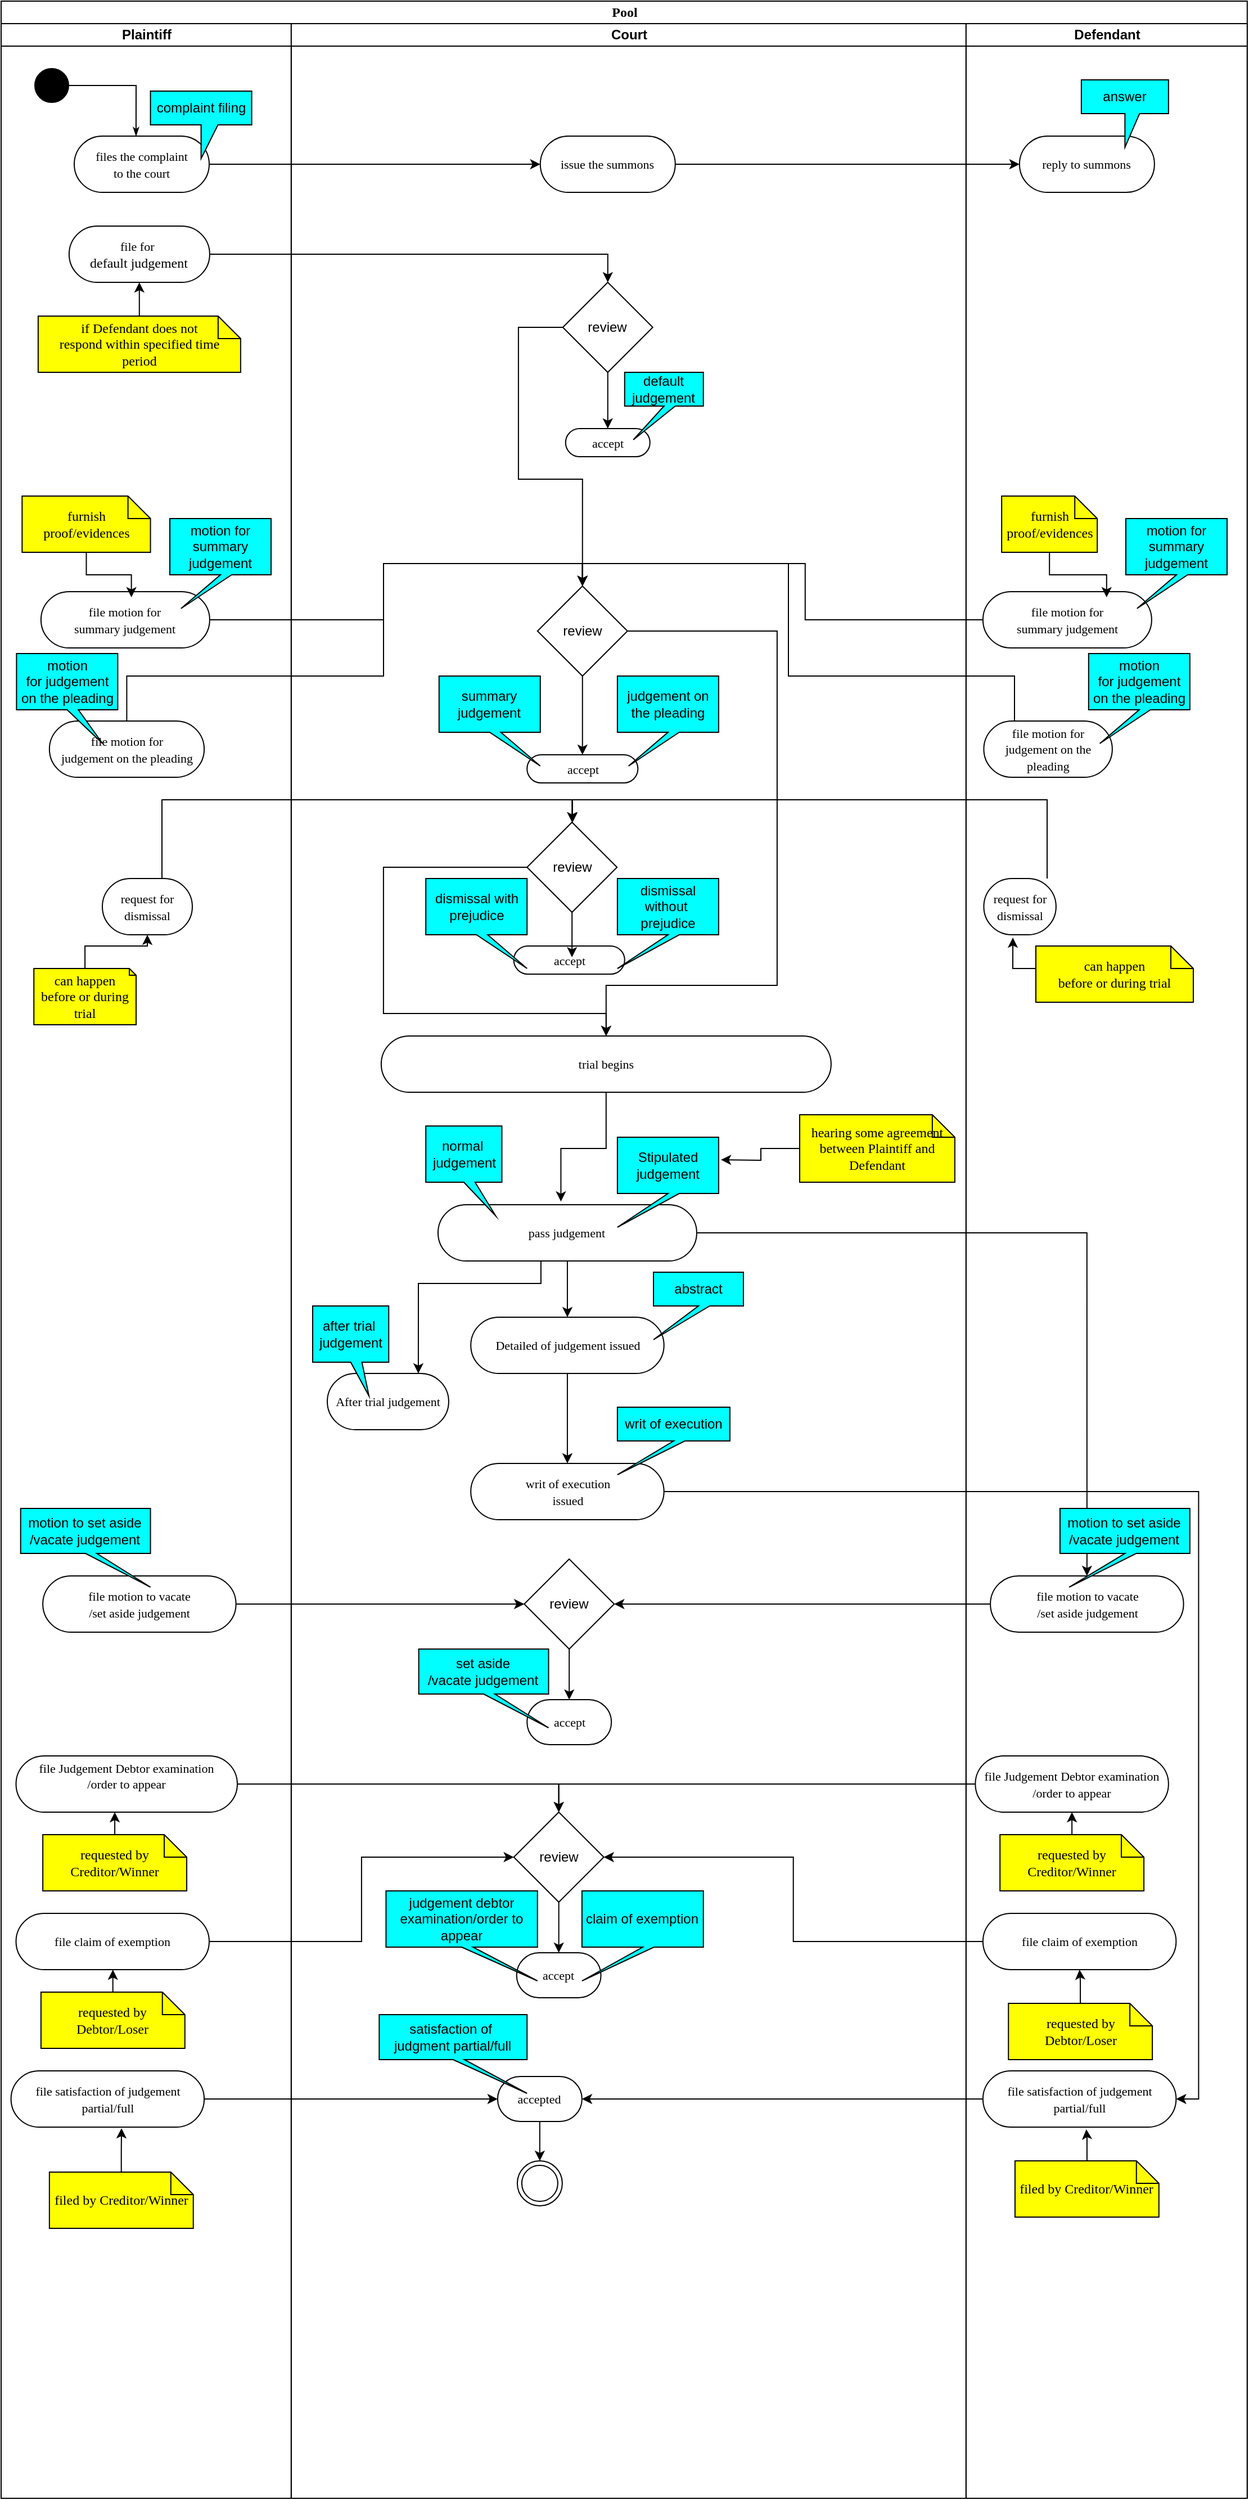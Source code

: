 <mxfile version="20.0.3" type="github">
  <diagram name="Page-1" id="0783ab3e-0a74-02c8-0abd-f7b4e66b4bec">
    <mxGraphModel dx="1234" dy="2674" grid="1" gridSize="10" guides="1" tooltips="1" connect="1" arrows="1" fold="1" page="1" pageScale="1" pageWidth="850" pageHeight="1100" background="none" math="0" shadow="0">
      <root>
        <mxCell id="0" />
        <mxCell id="1" parent="0" />
        <mxCell id="1c1d494c118603dd-1" value="Pool" style="swimlane;html=1;childLayout=stackLayout;startSize=20;rounded=0;shadow=0;comic=0;labelBackgroundColor=none;strokeWidth=1;fontFamily=Verdana;fontSize=12;align=center;" parent="1" vertex="1">
          <mxGeometry x="80" y="-1160" width="1107.94" height="2220" as="geometry" />
        </mxCell>
        <mxCell id="2UfcmBDN33OV_tJoAeHY-38" style="edgeStyle=orthogonalEdgeStyle;rounded=0;orthogonalLoop=1;jettySize=auto;html=1;entryX=0.5;entryY=0;entryDx=0;entryDy=0;" parent="1c1d494c118603dd-1" source="2UfcmBDN33OV_tJoAeHY-35" target="2UfcmBDN33OV_tJoAeHY-37" edge="1">
          <mxGeometry relative="1" as="geometry" />
        </mxCell>
        <mxCell id="rqw2_flAwsqcisbEdpRb-81" style="edgeStyle=orthogonalEdgeStyle;rounded=0;orthogonalLoop=1;jettySize=auto;html=1;entryX=0.5;entryY=0;entryDx=0;entryDy=0;" parent="1c1d494c118603dd-1" source="rqw2_flAwsqcisbEdpRb-68" target="rqw2_flAwsqcisbEdpRb-80" edge="1">
          <mxGeometry relative="1" as="geometry" />
        </mxCell>
        <mxCell id="rqw2_flAwsqcisbEdpRb-84" style="edgeStyle=orthogonalEdgeStyle;rounded=0;orthogonalLoop=1;jettySize=auto;html=1;entryX=0;entryY=0.5;entryDx=0;entryDy=0;" parent="1c1d494c118603dd-1" source="rqw2_flAwsqcisbEdpRb-71" target="rqw2_flAwsqcisbEdpRb-80" edge="1">
          <mxGeometry relative="1" as="geometry" />
        </mxCell>
        <mxCell id="1c1d494c118603dd-2" value="Plaintiff" style="swimlane;html=1;startSize=20;" parent="1c1d494c118603dd-1" vertex="1">
          <mxGeometry y="20" width="257.94" height="2200" as="geometry" />
        </mxCell>
        <mxCell id="60571a20871a0731-4" value="" style="ellipse;whiteSpace=wrap;html=1;rounded=0;shadow=0;comic=0;labelBackgroundColor=none;strokeWidth=1;fillColor=#000000;fontFamily=Verdana;fontSize=12;align=center;" parent="1c1d494c118603dd-2" vertex="1">
          <mxGeometry x="30" y="40" width="30" height="30" as="geometry" />
        </mxCell>
        <mxCell id="1c1d494c118603dd-27" style="edgeStyle=orthogonalEdgeStyle;rounded=0;html=1;labelBackgroundColor=none;startArrow=none;startFill=0;startSize=5;endArrow=classicThin;endFill=1;endSize=5;jettySize=auto;orthogonalLoop=1;strokeWidth=1;fontFamily=Verdana;fontSize=12;entryX=0.458;entryY=0;entryDx=0;entryDy=0;entryPerimeter=0;" parent="1c1d494c118603dd-2" source="60571a20871a0731-4" target="2UfcmBDN33OV_tJoAeHY-19" edge="1">
          <mxGeometry relative="1" as="geometry">
            <mxPoint x="125" y="80" as="targetPoint" />
          </mxGeometry>
        </mxCell>
        <mxCell id="2UfcmBDN33OV_tJoAeHY-19" value="&lt;span style=&quot;font-size: 11px; background-color: rgb(255, 255, 255);&quot;&gt;files the complaint&lt;/span&gt;&lt;br style=&quot;font-size: 11px;&quot;&gt;&lt;span style=&quot;font-size: 11px; background-color: rgb(255, 255, 255);&quot;&gt;to the court&lt;/span&gt;" style="rounded=1;whiteSpace=wrap;html=1;shadow=0;comic=0;labelBackgroundColor=none;strokeWidth=1;fontFamily=Verdana;fontSize=12;align=center;arcSize=50;" parent="1c1d494c118603dd-2" vertex="1">
          <mxGeometry x="65" y="100" width="120" height="50" as="geometry" />
        </mxCell>
        <mxCell id="2UfcmBDN33OV_tJoAeHY-32" value="complaint filing" style="shape=callout;whiteSpace=wrap;html=1;perimeter=calloutPerimeter;fillColor=#00FFFF;base=15;" parent="1c1d494c118603dd-2" vertex="1">
          <mxGeometry x="132.79" y="60" width="90" height="60" as="geometry" />
        </mxCell>
        <mxCell id="2UfcmBDN33OV_tJoAeHY-35" value="&lt;span style=&quot;font-size: 11px; background-color: rgb(255, 255, 255);&quot;&gt;file for&amp;nbsp;&lt;br&gt;&lt;/span&gt;default judgement" style="rounded=1;whiteSpace=wrap;html=1;shadow=0;comic=0;labelBackgroundColor=none;strokeWidth=1;fontFamily=Verdana;fontSize=12;align=center;arcSize=50;" parent="1c1d494c118603dd-2" vertex="1">
          <mxGeometry x="60.44" y="180" width="125" height="50" as="geometry" />
        </mxCell>
        <mxCell id="2UfcmBDN33OV_tJoAeHY-43" style="edgeStyle=orthogonalEdgeStyle;rounded=0;orthogonalLoop=1;jettySize=auto;html=1;" parent="1c1d494c118603dd-2" source="1c1d494c118603dd-25" target="2UfcmBDN33OV_tJoAeHY-35" edge="1">
          <mxGeometry relative="1" as="geometry" />
        </mxCell>
        <mxCell id="1c1d494c118603dd-25" value="if Defendant does not&lt;br&gt;respond within specified time &lt;br&gt;period" style="shape=note;whiteSpace=wrap;html=1;rounded=0;shadow=0;comic=0;labelBackgroundColor=none;strokeWidth=1;fontFamily=Verdana;fontSize=12;align=center;size=20;fillColor=#FFFF00;" parent="1c1d494c118603dd-2" vertex="1">
          <mxGeometry x="32.94" y="260" width="180" height="50" as="geometry" />
        </mxCell>
        <mxCell id="2UfcmBDN33OV_tJoAeHY-46" value="&lt;span style=&quot;font-size: 11px; background-color: rgb(255, 255, 255);&quot;&gt;file motion for &lt;br&gt;summary judgement&lt;/span&gt;" style="rounded=1;whiteSpace=wrap;html=1;shadow=0;comic=0;labelBackgroundColor=none;strokeWidth=1;fontFamily=Verdana;fontSize=12;align=center;arcSize=50;" parent="1c1d494c118603dd-2" vertex="1">
          <mxGeometry x="35.44" y="505" width="150" height="50" as="geometry" />
        </mxCell>
        <mxCell id="2UfcmBDN33OV_tJoAeHY-47" value="&lt;span style=&quot;font-size: 11px; background-color: rgb(255, 255, 255);&quot;&gt;file motion for &lt;br&gt;judgement on the pleading&lt;/span&gt;" style="rounded=1;whiteSpace=wrap;html=1;shadow=0;comic=0;labelBackgroundColor=none;strokeWidth=1;fontFamily=Verdana;fontSize=12;align=center;arcSize=50;" parent="1c1d494c118603dd-2" vertex="1">
          <mxGeometry x="42.93" y="620" width="137.62" height="50" as="geometry" />
        </mxCell>
        <mxCell id="2UfcmBDN33OV_tJoAeHY-50" value="motion for&lt;br&gt;summary judgement" style="shape=callout;whiteSpace=wrap;html=1;perimeter=calloutPerimeter;fillColor=#00FFFF;base=10;position2=0.11;" parent="1c1d494c118603dd-2" vertex="1">
          <mxGeometry x="150" y="440" width="90" height="80" as="geometry" />
        </mxCell>
        <mxCell id="2UfcmBDN33OV_tJoAeHY-52" value="motion for&amp;nbsp;judgement on the pleading" style="shape=callout;whiteSpace=wrap;html=1;perimeter=calloutPerimeter;fillColor=#00FFFF;base=10;position2=0.85;" parent="1c1d494c118603dd-2" vertex="1">
          <mxGeometry x="13.69" y="560" width="90" height="80" as="geometry" />
        </mxCell>
        <mxCell id="rqw2_flAwsqcisbEdpRb-68" value="&lt;span style=&quot;font-size: 11px; background-color: rgb(255, 255, 255);&quot;&gt;file Judgement Debtor examination&lt;/span&gt;&lt;br style=&quot;font-size: 11px;&quot;&gt;&lt;span style=&quot;font-size: 11px; background-color: rgb(255, 255, 255);&quot;&gt;/order to appear&lt;/span&gt;&lt;span style=&quot;font-size: 11px; background-color: rgb(255, 255, 255);&quot;&gt;&lt;br&gt;&lt;br&gt;&lt;/span&gt;" style="rounded=1;whiteSpace=wrap;html=1;shadow=0;comic=0;labelBackgroundColor=none;strokeWidth=1;fontFamily=Verdana;fontSize=12;align=center;arcSize=50;" parent="1c1d494c118603dd-2" vertex="1">
          <mxGeometry x="13.25" y="1540" width="196.75" height="50" as="geometry" />
        </mxCell>
        <mxCell id="rqw2_flAwsqcisbEdpRb-70" style="edgeStyle=orthogonalEdgeStyle;rounded=0;orthogonalLoop=1;jettySize=auto;html=1;" parent="1c1d494c118603dd-2" source="rqw2_flAwsqcisbEdpRb-69" target="rqw2_flAwsqcisbEdpRb-68" edge="1">
          <mxGeometry relative="1" as="geometry">
            <Array as="points">
              <mxPoint x="158.88" y="1660" />
              <mxPoint x="115.88" y="1660" />
            </Array>
          </mxGeometry>
        </mxCell>
        <mxCell id="rqw2_flAwsqcisbEdpRb-69" value="requested by Creditor/Winner&lt;br&gt;" style="shape=note;whiteSpace=wrap;html=1;rounded=0;shadow=0;comic=0;labelBackgroundColor=none;strokeWidth=1;fontFamily=Verdana;fontSize=12;align=center;size=20;fillColor=#FFFF00;" parent="1c1d494c118603dd-2" vertex="1">
          <mxGeometry x="37.07" y="1610" width="127.94" height="50" as="geometry" />
        </mxCell>
        <mxCell id="rqw2_flAwsqcisbEdpRb-71" value="&lt;span style=&quot;font-size: 11px; background-color: rgb(255, 255, 255);&quot;&gt;file claim of exemption&lt;/span&gt;&lt;span style=&quot;font-size: 11px; background-color: rgb(255, 255, 255);&quot;&gt;&lt;br&gt;&lt;/span&gt;" style="rounded=1;whiteSpace=wrap;html=1;shadow=0;comic=0;labelBackgroundColor=none;strokeWidth=1;fontFamily=Verdana;fontSize=12;align=center;arcSize=50;" parent="1c1d494c118603dd-2" vertex="1">
          <mxGeometry x="13.25" y="1680" width="171.75" height="50" as="geometry" />
        </mxCell>
        <mxCell id="rqw2_flAwsqcisbEdpRb-72" style="edgeStyle=orthogonalEdgeStyle;rounded=0;orthogonalLoop=1;jettySize=auto;html=1;" parent="1c1d494c118603dd-2" source="rqw2_flAwsqcisbEdpRb-73" target="rqw2_flAwsqcisbEdpRb-71" edge="1">
          <mxGeometry relative="1" as="geometry" />
        </mxCell>
        <mxCell id="rqw2_flAwsqcisbEdpRb-73" value="requested by Debtor/Loser" style="shape=note;whiteSpace=wrap;html=1;rounded=0;shadow=0;comic=0;labelBackgroundColor=none;strokeWidth=1;fontFamily=Verdana;fontSize=12;align=center;size=20;fillColor=#FFFF00;" parent="1c1d494c118603dd-2" vertex="1">
          <mxGeometry x="35.44" y="1750" width="127.94" height="50" as="geometry" />
        </mxCell>
        <mxCell id="rqw2_flAwsqcisbEdpRb-96" value="&lt;span style=&quot;font-size: 11px; background-color: rgb(255, 255, 255);&quot;&gt;file motion to vacate&lt;br&gt;/set aside judgement&lt;br&gt;&lt;/span&gt;" style="rounded=1;whiteSpace=wrap;html=1;shadow=0;comic=0;labelBackgroundColor=none;strokeWidth=1;fontFamily=Verdana;fontSize=12;align=center;arcSize=50;" parent="1c1d494c118603dd-2" vertex="1">
          <mxGeometry x="37.07" y="1380" width="171.75" height="50" as="geometry" />
        </mxCell>
        <mxCell id="rqw2_flAwsqcisbEdpRb-107" value="&lt;span style=&quot;background-color: rgb(255, 255, 255);&quot;&gt;&lt;span style=&quot;font-size: 11px;&quot;&gt;file satisfaction&amp;nbsp;of judgement&lt;/span&gt;&lt;br&gt;&lt;span style=&quot;font-size: 11px;&quot;&gt;partial/full&lt;/span&gt;&lt;br&gt;&lt;/span&gt;" style="rounded=1;whiteSpace=wrap;html=1;shadow=0;comic=0;labelBackgroundColor=none;strokeWidth=1;fontFamily=Verdana;fontSize=12;align=center;arcSize=50;" parent="1c1d494c118603dd-2" vertex="1">
          <mxGeometry x="8.8" y="1820" width="171.75" height="50" as="geometry" />
        </mxCell>
        <mxCell id="xSkopG2fylaIycVmVstg-2" style="edgeStyle=orthogonalEdgeStyle;rounded=0;orthogonalLoop=1;jettySize=auto;html=1;entryX=0.536;entryY=0.1;entryDx=0;entryDy=0;entryPerimeter=0;" parent="1c1d494c118603dd-2" source="rqw2_flAwsqcisbEdpRb-117" target="2UfcmBDN33OV_tJoAeHY-46" edge="1">
          <mxGeometry relative="1" as="geometry" />
        </mxCell>
        <mxCell id="rqw2_flAwsqcisbEdpRb-117" value="furnish proof/evidences" style="shape=note;whiteSpace=wrap;html=1;rounded=0;shadow=0;comic=0;labelBackgroundColor=none;strokeWidth=1;fontFamily=Verdana;fontSize=12;align=center;size=20;fillColor=#FFFF00;" parent="1c1d494c118603dd-2" vertex="1">
          <mxGeometry x="18.66" y="420" width="114.13" height="50" as="geometry" />
        </mxCell>
        <mxCell id="2EWMsnBcIdesiWQIsCAK-9" style="edgeStyle=orthogonalEdgeStyle;rounded=0;orthogonalLoop=1;jettySize=auto;html=1;entryX=0.5;entryY=1;entryDx=0;entryDy=0;" edge="1" parent="1c1d494c118603dd-2" source="rqw2_flAwsqcisbEdpRb-122" target="rqw2_flAwsqcisbEdpRb-146">
          <mxGeometry relative="1" as="geometry" />
        </mxCell>
        <mxCell id="rqw2_flAwsqcisbEdpRb-122" value="can happen&lt;br&gt;before or during trial" style="shape=note;whiteSpace=wrap;html=1;rounded=0;shadow=0;comic=0;labelBackgroundColor=none;strokeWidth=1;fontFamily=Verdana;fontSize=12;align=center;size=6;fillColor=#FFFF00;" parent="1c1d494c118603dd-2" vertex="1">
          <mxGeometry x="29.12" y="840" width="90.88" height="50" as="geometry" />
        </mxCell>
        <mxCell id="rqw2_flAwsqcisbEdpRb-139" style="edgeStyle=orthogonalEdgeStyle;rounded=0;orthogonalLoop=1;jettySize=auto;html=1;entryX=0.572;entryY=1.02;entryDx=0;entryDy=0;entryPerimeter=0;" parent="1c1d494c118603dd-2" source="rqw2_flAwsqcisbEdpRb-138" target="rqw2_flAwsqcisbEdpRb-107" edge="1">
          <mxGeometry relative="1" as="geometry" />
        </mxCell>
        <mxCell id="rqw2_flAwsqcisbEdpRb-138" value="filed by Creditor/Winner" style="shape=note;whiteSpace=wrap;html=1;rounded=0;shadow=0;comic=0;labelBackgroundColor=none;strokeWidth=1;fontFamily=Verdana;fontSize=12;align=center;size=20;fillColor=#FFFF00;" parent="1c1d494c118603dd-2" vertex="1">
          <mxGeometry x="42.93" y="1910" width="127.94" height="50" as="geometry" />
        </mxCell>
        <mxCell id="rqw2_flAwsqcisbEdpRb-146" value="&lt;span style=&quot;font-size: 11px; background-color: rgb(255, 255, 255);&quot;&gt;request for dismissal&lt;/span&gt;" style="rounded=1;whiteSpace=wrap;html=1;shadow=0;comic=0;labelBackgroundColor=none;strokeWidth=1;fontFamily=Verdana;fontSize=12;align=center;arcSize=50;" parent="1c1d494c118603dd-2" vertex="1">
          <mxGeometry x="90" y="760" width="80" height="50" as="geometry" />
        </mxCell>
        <mxCell id="xSkopG2fylaIycVmVstg-26" value="motion to set aside&lt;br&gt;/vacate judgement" style="shape=callout;whiteSpace=wrap;html=1;perimeter=calloutPerimeter;fillColor=#00FFFF;base=10;position2=1;" parent="1c1d494c118603dd-2" vertex="1">
          <mxGeometry x="17.35" y="1320" width="115.44" height="70" as="geometry" />
        </mxCell>
        <mxCell id="2UfcmBDN33OV_tJoAeHY-24" style="edgeStyle=orthogonalEdgeStyle;rounded=0;orthogonalLoop=1;jettySize=auto;html=1;entryX=0;entryY=0.5;entryDx=0;entryDy=0;" parent="1c1d494c118603dd-1" source="2UfcmBDN33OV_tJoAeHY-19" target="2UfcmBDN33OV_tJoAeHY-23" edge="1">
          <mxGeometry relative="1" as="geometry" />
        </mxCell>
        <mxCell id="2UfcmBDN33OV_tJoAeHY-27" style="edgeStyle=orthogonalEdgeStyle;rounded=0;orthogonalLoop=1;jettySize=auto;html=1;entryX=0;entryY=0.5;entryDx=0;entryDy=0;" parent="1c1d494c118603dd-1" source="2UfcmBDN33OV_tJoAeHY-23" target="2UfcmBDN33OV_tJoAeHY-26" edge="1">
          <mxGeometry relative="1" as="geometry" />
        </mxCell>
        <mxCell id="rqw2_flAwsqcisbEdpRb-102" style="edgeStyle=orthogonalEdgeStyle;rounded=0;orthogonalLoop=1;jettySize=auto;html=1;entryX=0;entryY=0.5;entryDx=0;entryDy=0;" parent="1c1d494c118603dd-1" source="rqw2_flAwsqcisbEdpRb-96" target="rqw2_flAwsqcisbEdpRb-99" edge="1">
          <mxGeometry relative="1" as="geometry" />
        </mxCell>
        <mxCell id="rqw2_flAwsqcisbEdpRb-103" style="edgeStyle=orthogonalEdgeStyle;rounded=0;orthogonalLoop=1;jettySize=auto;html=1;entryX=1;entryY=0.5;entryDx=0;entryDy=0;" parent="1c1d494c118603dd-1" source="rqw2_flAwsqcisbEdpRb-97" target="rqw2_flAwsqcisbEdpRb-99" edge="1">
          <mxGeometry relative="1" as="geometry" />
        </mxCell>
        <mxCell id="rqw2_flAwsqcisbEdpRb-110" style="edgeStyle=orthogonalEdgeStyle;rounded=0;orthogonalLoop=1;jettySize=auto;html=1;entryX=0;entryY=0.5;entryDx=0;entryDy=0;" parent="1c1d494c118603dd-1" source="rqw2_flAwsqcisbEdpRb-107" target="rqw2_flAwsqcisbEdpRb-114" edge="1">
          <mxGeometry relative="1" as="geometry">
            <mxPoint x="467.94" y="2045" as="targetPoint" />
          </mxGeometry>
        </mxCell>
        <mxCell id="rqw2_flAwsqcisbEdpRb-162" style="edgeStyle=orthogonalEdgeStyle;rounded=0;orthogonalLoop=1;jettySize=auto;html=1;entryX=0.5;entryY=0;entryDx=0;entryDy=0;" parent="1c1d494c118603dd-1" source="rqw2_flAwsqcisbEdpRb-24" target="rqw2_flAwsqcisbEdpRb-97" edge="1">
          <mxGeometry relative="1" as="geometry" />
        </mxCell>
        <mxCell id="rqw2_flAwsqcisbEdpRb-163" style="edgeStyle=orthogonalEdgeStyle;rounded=0;orthogonalLoop=1;jettySize=auto;html=1;entryX=1;entryY=0.5;entryDx=0;entryDy=0;" parent="1c1d494c118603dd-1" source="rqw2_flAwsqcisbEdpRb-62" target="rqw2_flAwsqcisbEdpRb-108" edge="1">
          <mxGeometry relative="1" as="geometry" />
        </mxCell>
        <mxCell id="xSkopG2fylaIycVmVstg-16" style="edgeStyle=orthogonalEdgeStyle;rounded=0;orthogonalLoop=1;jettySize=auto;html=1;entryX=0.5;entryY=0;entryDx=0;entryDy=0;" parent="1c1d494c118603dd-1" source="rqw2_flAwsqcisbEdpRb-74" target="rqw2_flAwsqcisbEdpRb-80" edge="1">
          <mxGeometry relative="1" as="geometry" />
        </mxCell>
        <mxCell id="xSkopG2fylaIycVmVstg-19" style="edgeStyle=orthogonalEdgeStyle;rounded=0;orthogonalLoop=1;jettySize=auto;html=1;entryX=1;entryY=0.5;entryDx=0;entryDy=0;" parent="1c1d494c118603dd-1" source="rqw2_flAwsqcisbEdpRb-108" target="rqw2_flAwsqcisbEdpRb-114" edge="1">
          <mxGeometry relative="1" as="geometry" />
        </mxCell>
        <mxCell id="xSkopG2fylaIycVmVstg-25" style="edgeStyle=orthogonalEdgeStyle;rounded=0;orthogonalLoop=1;jettySize=auto;html=1;" parent="1c1d494c118603dd-1" source="rqw2_flAwsqcisbEdpRb-153" target="xSkopG2fylaIycVmVstg-8" edge="1">
          <mxGeometry relative="1" as="geometry">
            <Array as="points">
              <mxPoint x="930" y="710" />
              <mxPoint x="508" y="710" />
            </Array>
          </mxGeometry>
        </mxCell>
        <mxCell id="2EWMsnBcIdesiWQIsCAK-2" style="edgeStyle=orthogonalEdgeStyle;rounded=0;orthogonalLoop=1;jettySize=auto;html=1;entryX=0.5;entryY=0;entryDx=0;entryDy=0;" edge="1" parent="1c1d494c118603dd-1" source="2UfcmBDN33OV_tJoAeHY-46" target="2UfcmBDN33OV_tJoAeHY-57">
          <mxGeometry relative="1" as="geometry">
            <Array as="points">
              <mxPoint x="340" y="550" />
              <mxPoint x="340" y="500" />
              <mxPoint x="517" y="500" />
            </Array>
          </mxGeometry>
        </mxCell>
        <mxCell id="2EWMsnBcIdesiWQIsCAK-3" style="edgeStyle=orthogonalEdgeStyle;rounded=0;orthogonalLoop=1;jettySize=auto;html=1;entryX=0.5;entryY=0;entryDx=0;entryDy=0;" edge="1" parent="1c1d494c118603dd-1" source="2UfcmBDN33OV_tJoAeHY-47" target="2UfcmBDN33OV_tJoAeHY-57">
          <mxGeometry relative="1" as="geometry">
            <Array as="points">
              <mxPoint x="112" y="600" />
              <mxPoint x="340" y="600" />
              <mxPoint x="340" y="500" />
              <mxPoint x="517" y="500" />
            </Array>
          </mxGeometry>
        </mxCell>
        <mxCell id="2EWMsnBcIdesiWQIsCAK-4" style="edgeStyle=orthogonalEdgeStyle;rounded=0;orthogonalLoop=1;jettySize=auto;html=1;entryX=0.5;entryY=0;entryDx=0;entryDy=0;" edge="1" parent="1c1d494c118603dd-1" source="2UfcmBDN33OV_tJoAeHY-53" target="2UfcmBDN33OV_tJoAeHY-57">
          <mxGeometry relative="1" as="geometry" />
        </mxCell>
        <mxCell id="2EWMsnBcIdesiWQIsCAK-5" style="edgeStyle=orthogonalEdgeStyle;rounded=0;orthogonalLoop=1;jettySize=auto;html=1;entryX=0.5;entryY=0;entryDx=0;entryDy=0;" edge="1" parent="1c1d494c118603dd-1" source="2UfcmBDN33OV_tJoAeHY-54" target="2UfcmBDN33OV_tJoAeHY-57">
          <mxGeometry relative="1" as="geometry">
            <Array as="points">
              <mxPoint x="901" y="600" />
              <mxPoint x="700" y="600" />
              <mxPoint x="700" y="500" />
              <mxPoint x="517" y="500" />
            </Array>
          </mxGeometry>
        </mxCell>
        <mxCell id="2EWMsnBcIdesiWQIsCAK-6" style="edgeStyle=orthogonalEdgeStyle;rounded=0;orthogonalLoop=1;jettySize=auto;html=1;entryX=0.5;entryY=0;entryDx=0;entryDy=0;" edge="1" parent="1c1d494c118603dd-1" source="rqw2_flAwsqcisbEdpRb-146" target="xSkopG2fylaIycVmVstg-8">
          <mxGeometry relative="1" as="geometry">
            <Array as="points">
              <mxPoint x="143" y="710" />
              <mxPoint x="508" y="710" />
            </Array>
          </mxGeometry>
        </mxCell>
        <mxCell id="1c1d494c118603dd-3" value="Court" style="swimlane;html=1;startSize=20;" parent="1c1d494c118603dd-1" vertex="1">
          <mxGeometry x="257.94" y="20" width="600" height="2200" as="geometry" />
        </mxCell>
        <mxCell id="2UfcmBDN33OV_tJoAeHY-23" value="&lt;span style=&quot;font-size: 11px; background-color: rgb(255, 255, 255);&quot;&gt;issue the summons&lt;/span&gt;" style="rounded=1;whiteSpace=wrap;html=1;shadow=0;comic=0;labelBackgroundColor=none;strokeWidth=1;fontFamily=Verdana;fontSize=12;align=center;arcSize=50;" parent="1c1d494c118603dd-3" vertex="1">
          <mxGeometry x="221.44" y="100" width="120" height="50" as="geometry" />
        </mxCell>
        <mxCell id="2UfcmBDN33OV_tJoAeHY-42" style="edgeStyle=orthogonalEdgeStyle;rounded=0;orthogonalLoop=1;jettySize=auto;html=1;entryX=0.5;entryY=0;entryDx=0;entryDy=0;" parent="1c1d494c118603dd-3" source="2UfcmBDN33OV_tJoAeHY-37" target="2UfcmBDN33OV_tJoAeHY-40" edge="1">
          <mxGeometry relative="1" as="geometry" />
        </mxCell>
        <mxCell id="2EWMsnBcIdesiWQIsCAK-1" style="edgeStyle=orthogonalEdgeStyle;rounded=0;orthogonalLoop=1;jettySize=auto;html=1;entryX=0.5;entryY=0;entryDx=0;entryDy=0;" edge="1" parent="1c1d494c118603dd-3" source="2UfcmBDN33OV_tJoAeHY-37" target="2UfcmBDN33OV_tJoAeHY-57">
          <mxGeometry relative="1" as="geometry">
            <Array as="points">
              <mxPoint x="202" y="270" />
              <mxPoint x="202" y="405" />
              <mxPoint x="259" y="405" />
            </Array>
          </mxGeometry>
        </mxCell>
        <mxCell id="2UfcmBDN33OV_tJoAeHY-37" value="review" style="rhombus;whiteSpace=wrap;html=1;fillColor=#FFFFFF;" parent="1c1d494c118603dd-3" vertex="1">
          <mxGeometry x="241.44" y="230" width="80" height="80" as="geometry" />
        </mxCell>
        <mxCell id="2UfcmBDN33OV_tJoAeHY-40" value="&lt;span style=&quot;font-size: 11px; background-color: rgb(255, 255, 255);&quot;&gt;accept&lt;/span&gt;" style="rounded=1;whiteSpace=wrap;html=1;shadow=0;comic=0;labelBackgroundColor=none;strokeWidth=1;fontFamily=Verdana;fontSize=12;align=center;arcSize=50;" parent="1c1d494c118603dd-3" vertex="1">
          <mxGeometry x="243.94" y="360" width="75" height="25" as="geometry" />
        </mxCell>
        <mxCell id="2UfcmBDN33OV_tJoAeHY-41" value="default judgement" style="shape=callout;whiteSpace=wrap;html=1;perimeter=calloutPerimeter;fillColor=#00FFFF;base=10;position2=0.11;" parent="1c1d494c118603dd-3" vertex="1">
          <mxGeometry x="296.44" y="310" width="70" height="60" as="geometry" />
        </mxCell>
        <mxCell id="2UfcmBDN33OV_tJoAeHY-62" style="edgeStyle=orthogonalEdgeStyle;rounded=0;orthogonalLoop=1;jettySize=auto;html=1;entryX=0.5;entryY=0;entryDx=0;entryDy=0;" parent="1c1d494c118603dd-3" source="2UfcmBDN33OV_tJoAeHY-57" target="2UfcmBDN33OV_tJoAeHY-60" edge="1">
          <mxGeometry relative="1" as="geometry" />
        </mxCell>
        <mxCell id="rqw2_flAwsqcisbEdpRb-124" style="edgeStyle=orthogonalEdgeStyle;rounded=0;orthogonalLoop=1;jettySize=auto;html=1;entryX=0.5;entryY=0;entryDx=0;entryDy=0;" parent="1c1d494c118603dd-3" source="2UfcmBDN33OV_tJoAeHY-57" target="rqw2_flAwsqcisbEdpRb-19" edge="1">
          <mxGeometry relative="1" as="geometry">
            <Array as="points">
              <mxPoint x="432" y="540" />
              <mxPoint x="432" y="855" />
              <mxPoint x="280" y="855" />
            </Array>
          </mxGeometry>
        </mxCell>
        <mxCell id="2UfcmBDN33OV_tJoAeHY-57" value="review" style="rhombus;whiteSpace=wrap;html=1;fillColor=#FFFFFF;" parent="1c1d494c118603dd-3" vertex="1">
          <mxGeometry x="218.94" y="500" width="80" height="80" as="geometry" />
        </mxCell>
        <mxCell id="2UfcmBDN33OV_tJoAeHY-60" value="&lt;span style=&quot;font-size: 11px; background-color: rgb(255, 255, 255);&quot;&gt;accept&lt;/span&gt;" style="rounded=1;whiteSpace=wrap;html=1;shadow=0;comic=0;labelBackgroundColor=none;strokeWidth=1;fontFamily=Verdana;fontSize=12;align=center;arcSize=50;" parent="1c1d494c118603dd-3" vertex="1">
          <mxGeometry x="209.66" y="650" width="98.56" height="25" as="geometry" />
        </mxCell>
        <mxCell id="xSkopG2fylaIycVmVstg-15" style="edgeStyle=orthogonalEdgeStyle;rounded=0;orthogonalLoop=1;jettySize=auto;html=1;entryX=0.475;entryY=-0.057;entryDx=0;entryDy=0;entryPerimeter=0;" parent="1c1d494c118603dd-3" source="rqw2_flAwsqcisbEdpRb-19" target="rqw2_flAwsqcisbEdpRb-24" edge="1">
          <mxGeometry relative="1" as="geometry" />
        </mxCell>
        <mxCell id="rqw2_flAwsqcisbEdpRb-19" value="&lt;span style=&quot;font-size: 11px; background-color: rgb(255, 255, 255);&quot;&gt;trial begins&lt;/span&gt;" style="rounded=1;whiteSpace=wrap;html=1;shadow=0;comic=0;labelBackgroundColor=none;strokeWidth=1;fontFamily=Verdana;fontSize=12;align=center;arcSize=50;" parent="1c1d494c118603dd-3" vertex="1">
          <mxGeometry x="80" y="900" width="400" height="50" as="geometry" />
        </mxCell>
        <mxCell id="rqw2_flAwsqcisbEdpRb-135" style="edgeStyle=orthogonalEdgeStyle;rounded=0;orthogonalLoop=1;jettySize=auto;html=1;entryX=0.5;entryY=0;entryDx=0;entryDy=0;" parent="1c1d494c118603dd-3" source="rqw2_flAwsqcisbEdpRb-24" target="rqw2_flAwsqcisbEdpRb-64" edge="1">
          <mxGeometry relative="1" as="geometry" />
        </mxCell>
        <mxCell id="rqw2_flAwsqcisbEdpRb-145" style="edgeStyle=orthogonalEdgeStyle;rounded=0;orthogonalLoop=1;jettySize=auto;html=1;entryX=0.75;entryY=0;entryDx=0;entryDy=0;" parent="1c1d494c118603dd-3" source="rqw2_flAwsqcisbEdpRb-24" target="rqw2_flAwsqcisbEdpRb-142" edge="1">
          <mxGeometry relative="1" as="geometry">
            <Array as="points">
              <mxPoint x="222" y="1120" />
              <mxPoint x="113" y="1120" />
            </Array>
          </mxGeometry>
        </mxCell>
        <mxCell id="rqw2_flAwsqcisbEdpRb-24" value="&lt;span style=&quot;font-size: 11px; background-color: rgb(255, 255, 255);&quot;&gt;pass judgement&lt;/span&gt;" style="rounded=1;whiteSpace=wrap;html=1;shadow=0;comic=0;labelBackgroundColor=none;strokeWidth=1;fontFamily=Verdana;fontSize=12;align=center;arcSize=50;" parent="1c1d494c118603dd-3" vertex="1">
          <mxGeometry x="130.53" y="1050" width="230" height="50" as="geometry" />
        </mxCell>
        <mxCell id="rqw2_flAwsqcisbEdpRb-38" value="Stipulated judgement" style="shape=callout;whiteSpace=wrap;html=1;perimeter=calloutPerimeter;fillColor=#00FFFF;base=10;position2=0;" parent="1c1d494c118603dd-3" vertex="1">
          <mxGeometry x="290" y="990" width="90" height="80" as="geometry" />
        </mxCell>
        <mxCell id="rqw2_flAwsqcisbEdpRb-62" value="&lt;span style=&quot;font-size: 11px; background-color: rgb(255, 255, 255);&quot;&gt;writ of execution&lt;br&gt;issued&lt;br&gt;&lt;/span&gt;" style="rounded=1;whiteSpace=wrap;html=1;shadow=0;comic=0;labelBackgroundColor=none;strokeWidth=1;fontFamily=Verdana;fontSize=12;align=center;arcSize=50;" parent="1c1d494c118603dd-3" vertex="1">
          <mxGeometry x="159.65" y="1280" width="171.75" height="50" as="geometry" />
        </mxCell>
        <mxCell id="rqw2_flAwsqcisbEdpRb-136" style="edgeStyle=orthogonalEdgeStyle;rounded=0;orthogonalLoop=1;jettySize=auto;html=1;entryX=0.5;entryY=0;entryDx=0;entryDy=0;" parent="1c1d494c118603dd-3" source="rqw2_flAwsqcisbEdpRb-64" target="rqw2_flAwsqcisbEdpRb-62" edge="1">
          <mxGeometry relative="1" as="geometry" />
        </mxCell>
        <mxCell id="rqw2_flAwsqcisbEdpRb-64" value="&lt;span style=&quot;font-size: 11px; background-color: rgb(255, 255, 255);&quot;&gt;Detailed of judgement issued&lt;/span&gt;" style="rounded=1;whiteSpace=wrap;html=1;shadow=0;comic=0;labelBackgroundColor=none;strokeWidth=1;fontFamily=Verdana;fontSize=12;align=center;arcSize=50;" parent="1c1d494c118603dd-3" vertex="1">
          <mxGeometry x="159.66" y="1150" width="171.75" height="50" as="geometry" />
        </mxCell>
        <mxCell id="rqw2_flAwsqcisbEdpRb-65" value="writ of execution" style="shape=callout;whiteSpace=wrap;html=1;perimeter=calloutPerimeter;fillColor=#00FFFF;base=10;position2=0;" parent="1c1d494c118603dd-3" vertex="1">
          <mxGeometry x="290" y="1230" width="100" height="60" as="geometry" />
        </mxCell>
        <mxCell id="rqw2_flAwsqcisbEdpRb-66" value="abstract" style="shape=callout;whiteSpace=wrap;html=1;perimeter=calloutPerimeter;fillColor=#00FFFF;base=10;position2=0;" parent="1c1d494c118603dd-3" vertex="1">
          <mxGeometry x="322.06" y="1110" width="80" height="60" as="geometry" />
        </mxCell>
        <mxCell id="rqw2_flAwsqcisbEdpRb-93" style="edgeStyle=orthogonalEdgeStyle;rounded=0;orthogonalLoop=1;jettySize=auto;html=1;entryX=0.5;entryY=0;entryDx=0;entryDy=0;" parent="1c1d494c118603dd-3" source="rqw2_flAwsqcisbEdpRb-80" target="rqw2_flAwsqcisbEdpRb-92" edge="1">
          <mxGeometry relative="1" as="geometry" />
        </mxCell>
        <mxCell id="rqw2_flAwsqcisbEdpRb-80" value="review" style="rhombus;whiteSpace=wrap;html=1;fillColor=#FFFFFF;" parent="1c1d494c118603dd-3" vertex="1">
          <mxGeometry x="197.88" y="1590" width="80" height="80" as="geometry" />
        </mxCell>
        <mxCell id="rqw2_flAwsqcisbEdpRb-86" value="summary judgement" style="shape=callout;whiteSpace=wrap;html=1;perimeter=calloutPerimeter;fillColor=#00FFFF;base=10;position2=1;" parent="1c1d494c118603dd-3" vertex="1">
          <mxGeometry x="131.44" y="580" width="90" height="80" as="geometry" />
        </mxCell>
        <mxCell id="rqw2_flAwsqcisbEdpRb-87" value="judgement on the pleading" style="shape=callout;whiteSpace=wrap;html=1;perimeter=calloutPerimeter;fillColor=#00FFFF;base=10;position2=0.11;" parent="1c1d494c118603dd-3" vertex="1">
          <mxGeometry x="290.0" y="580" width="90" height="80" as="geometry" />
        </mxCell>
        <mxCell id="rqw2_flAwsqcisbEdpRb-92" value="&lt;span style=&quot;font-size: 11px; background-color: rgb(255, 255, 255);&quot;&gt;accept&lt;/span&gt;" style="rounded=1;whiteSpace=wrap;html=1;shadow=0;comic=0;labelBackgroundColor=none;strokeWidth=1;fontFamily=Verdana;fontSize=12;align=center;arcSize=50;" parent="1c1d494c118603dd-3" vertex="1">
          <mxGeometry x="200.38" y="1715" width="75" height="40" as="geometry" />
        </mxCell>
        <mxCell id="rqw2_flAwsqcisbEdpRb-94" value="judgement debtor examination/order to appear" style="shape=callout;whiteSpace=wrap;html=1;perimeter=calloutPerimeter;fillColor=#00FFFF;base=10;position2=1;" parent="1c1d494c118603dd-3" vertex="1">
          <mxGeometry x="84.28" y="1660" width="134.66" height="80" as="geometry" />
        </mxCell>
        <mxCell id="rqw2_flAwsqcisbEdpRb-95" value="claim of exemption" style="shape=callout;whiteSpace=wrap;html=1;perimeter=calloutPerimeter;fillColor=#00FFFF;base=10;position2=0;" parent="1c1d494c118603dd-3" vertex="1">
          <mxGeometry x="258.5" y="1660" width="107.94" height="80" as="geometry" />
        </mxCell>
        <mxCell id="rqw2_flAwsqcisbEdpRb-105" style="edgeStyle=orthogonalEdgeStyle;rounded=0;orthogonalLoop=1;jettySize=auto;html=1;entryX=0.5;entryY=0;entryDx=0;entryDy=0;" parent="1c1d494c118603dd-3" source="rqw2_flAwsqcisbEdpRb-99" target="rqw2_flAwsqcisbEdpRb-104" edge="1">
          <mxGeometry relative="1" as="geometry" />
        </mxCell>
        <mxCell id="rqw2_flAwsqcisbEdpRb-99" value="review" style="rhombus;whiteSpace=wrap;html=1;fillColor=#FFFFFF;" parent="1c1d494c118603dd-3" vertex="1">
          <mxGeometry x="207.16" y="1365" width="80" height="80" as="geometry" />
        </mxCell>
        <mxCell id="rqw2_flAwsqcisbEdpRb-104" value="&lt;span style=&quot;font-size: 11px; background-color: rgb(255, 255, 255);&quot;&gt;accept&lt;/span&gt;" style="rounded=1;whiteSpace=wrap;html=1;shadow=0;comic=0;labelBackgroundColor=none;strokeWidth=1;fontFamily=Verdana;fontSize=12;align=center;arcSize=50;" parent="1c1d494c118603dd-3" vertex="1">
          <mxGeometry x="209.66" y="1490" width="75" height="40" as="geometry" />
        </mxCell>
        <mxCell id="rqw2_flAwsqcisbEdpRb-106" value="set aside&lt;br&gt;/vacate judgement" style="shape=callout;whiteSpace=wrap;html=1;perimeter=calloutPerimeter;fillColor=#00FFFF;base=10;position2=1;" parent="1c1d494c118603dd-3" vertex="1">
          <mxGeometry x="113.38" y="1445" width="115.44" height="70" as="geometry" />
        </mxCell>
        <mxCell id="rqw2_flAwsqcisbEdpRb-114" value="&lt;span style=&quot;font-size: 11px; background-color: rgb(255, 255, 255);&quot;&gt;accepted&lt;/span&gt;" style="rounded=1;whiteSpace=wrap;html=1;shadow=0;comic=0;labelBackgroundColor=none;strokeWidth=1;fontFamily=Verdana;fontSize=12;align=center;arcSize=50;" parent="1c1d494c118603dd-3" vertex="1">
          <mxGeometry x="183.5" y="1825" width="75" height="40" as="geometry" />
        </mxCell>
        <mxCell id="rqw2_flAwsqcisbEdpRb-116" value="satisfaction of&amp;nbsp;&lt;br&gt;judgment partial/full" style="shape=callout;whiteSpace=wrap;html=1;perimeter=calloutPerimeter;fillColor=#00FFFF;base=10;position2=1;" parent="1c1d494c118603dd-3" vertex="1">
          <mxGeometry x="78.22" y="1770" width="131.44" height="70" as="geometry" />
        </mxCell>
        <mxCell id="rqw2_flAwsqcisbEdpRb-26" value="normal&amp;nbsp;&lt;br&gt;judgement" style="shape=callout;whiteSpace=wrap;html=1;perimeter=calloutPerimeter;fillColor=#00FFFF;base=10;position2=0.92;" parent="1c1d494c118603dd-3" vertex="1">
          <mxGeometry x="119.66" y="980" width="67.63" height="80" as="geometry" />
        </mxCell>
        <mxCell id="rqw2_flAwsqcisbEdpRb-142" value="&lt;span style=&quot;font-size: 11px; background-color: rgb(255, 255, 255);&quot;&gt;After trial judgement&lt;/span&gt;" style="rounded=1;whiteSpace=wrap;html=1;shadow=0;comic=0;labelBackgroundColor=none;strokeWidth=1;fontFamily=Verdana;fontSize=12;align=center;arcSize=50;" parent="1c1d494c118603dd-3" vertex="1">
          <mxGeometry x="32.06" y="1200" width="107.94" height="50" as="geometry" />
        </mxCell>
        <mxCell id="rqw2_flAwsqcisbEdpRb-144" value="after trial&amp;nbsp;&lt;br&gt;judgement" style="shape=callout;whiteSpace=wrap;html=1;perimeter=calloutPerimeter;fillColor=#00FFFF;base=10;position2=0.74;" parent="1c1d494c118603dd-3" vertex="1">
          <mxGeometry x="19.06" y="1140" width="67.63" height="80" as="geometry" />
        </mxCell>
        <mxCell id="xSkopG2fylaIycVmVstg-4" value="&lt;span style=&quot;font-size: 11px; background-color: rgb(255, 255, 255);&quot;&gt;accept&lt;/span&gt;" style="rounded=1;whiteSpace=wrap;html=1;shadow=0;comic=0;labelBackgroundColor=none;strokeWidth=1;fontFamily=Verdana;fontSize=12;align=center;arcSize=50;" parent="1c1d494c118603dd-3" vertex="1">
          <mxGeometry x="197.88" y="820" width="98.56" height="25" as="geometry" />
        </mxCell>
        <mxCell id="xSkopG2fylaIycVmVstg-12" style="edgeStyle=orthogonalEdgeStyle;rounded=0;orthogonalLoop=1;jettySize=auto;html=1;entryX=0.525;entryY=0.4;entryDx=0;entryDy=0;entryPerimeter=0;" parent="1c1d494c118603dd-3" source="xSkopG2fylaIycVmVstg-8" target="xSkopG2fylaIycVmVstg-4" edge="1">
          <mxGeometry relative="1" as="geometry" />
        </mxCell>
        <mxCell id="xSkopG2fylaIycVmVstg-14" style="edgeStyle=orthogonalEdgeStyle;rounded=0;orthogonalLoop=1;jettySize=auto;html=1;entryX=0.5;entryY=0;entryDx=0;entryDy=0;" parent="1c1d494c118603dd-3" source="xSkopG2fylaIycVmVstg-8" target="rqw2_flAwsqcisbEdpRb-19" edge="1">
          <mxGeometry relative="1" as="geometry">
            <mxPoint x="222.06" y="880" as="targetPoint" />
            <Array as="points">
              <mxPoint x="82" y="750" />
              <mxPoint x="82" y="880" />
              <mxPoint x="280" y="880" />
            </Array>
          </mxGeometry>
        </mxCell>
        <mxCell id="xSkopG2fylaIycVmVstg-8" value="review" style="rhombus;whiteSpace=wrap;html=1;fillColor=#FFFFFF;" parent="1c1d494c118603dd-3" vertex="1">
          <mxGeometry x="209.66" y="710" width="80" height="80" as="geometry" />
        </mxCell>
        <mxCell id="xSkopG2fylaIycVmVstg-13" value="dismissal with&lt;br&gt;prejudice" style="shape=callout;whiteSpace=wrap;html=1;perimeter=calloutPerimeter;fillColor=#00FFFF;base=10;position2=1;" parent="1c1d494c118603dd-3" vertex="1">
          <mxGeometry x="119.66" y="760" width="90" height="80" as="geometry" />
        </mxCell>
        <mxCell id="rqw2_flAwsqcisbEdpRb-18" value="dismissal without&amp;nbsp;&lt;br&gt;prejudice" style="shape=callout;whiteSpace=wrap;html=1;perimeter=calloutPerimeter;fillColor=#00FFFF;base=10;position2=0;" parent="1c1d494c118603dd-3" vertex="1">
          <mxGeometry x="290.0" y="760" width="90" height="80" as="geometry" />
        </mxCell>
        <mxCell id="xSkopG2fylaIycVmVstg-22" value="" style="ellipse;shape=doubleEllipse;whiteSpace=wrap;html=1;aspect=fixed;" parent="1c1d494c118603dd-3" vertex="1">
          <mxGeometry x="201" y="1900" width="40" height="40" as="geometry" />
        </mxCell>
        <mxCell id="xSkopG2fylaIycVmVstg-21" style="edgeStyle=orthogonalEdgeStyle;rounded=0;orthogonalLoop=1;jettySize=auto;html=1;" parent="1c1d494c118603dd-3" source="rqw2_flAwsqcisbEdpRb-114" target="xSkopG2fylaIycVmVstg-22" edge="1">
          <mxGeometry relative="1" as="geometry">
            <mxPoint x="221.0" y="2030" as="targetPoint" />
          </mxGeometry>
        </mxCell>
        <mxCell id="rqw2_flAwsqcisbEdpRb-157" value="hearing some agreement&lt;br&gt;between Plaintiff and Defendant" style="shape=note;whiteSpace=wrap;html=1;rounded=0;shadow=0;comic=0;labelBackgroundColor=none;strokeWidth=1;fontFamily=Verdana;fontSize=12;align=center;size=20;fillColor=#FFFF00;" parent="1c1d494c118603dd-3" vertex="1">
          <mxGeometry x="452.06" y="970" width="137.94" height="60" as="geometry" />
        </mxCell>
        <mxCell id="1c1d494c118603dd-4" value="Defendant" style="swimlane;html=1;startSize=20;" parent="1c1d494c118603dd-1" vertex="1">
          <mxGeometry x="857.94" y="20" width="250" height="2200" as="geometry" />
        </mxCell>
        <mxCell id="2UfcmBDN33OV_tJoAeHY-26" value="&lt;span style=&quot;font-size: 11px; background-color: rgb(255, 255, 255);&quot;&gt;reply to summons&lt;/span&gt;" style="rounded=1;whiteSpace=wrap;html=1;shadow=0;comic=0;labelBackgroundColor=none;strokeWidth=1;fontFamily=Verdana;fontSize=12;align=center;arcSize=50;" parent="1c1d494c118603dd-4" vertex="1">
          <mxGeometry x="47.5" y="100" width="120" height="50" as="geometry" />
        </mxCell>
        <mxCell id="2UfcmBDN33OV_tJoAeHY-33" value="answer" style="shape=callout;whiteSpace=wrap;html=1;perimeter=calloutPerimeter;fillColor=#00FFFF;base=13;" parent="1c1d494c118603dd-4" vertex="1">
          <mxGeometry x="102.5" y="50" width="77.5" height="60" as="geometry" />
        </mxCell>
        <mxCell id="2UfcmBDN33OV_tJoAeHY-53" value="&lt;span style=&quot;font-size: 11px; background-color: rgb(255, 255, 255);&quot;&gt;file motion for &lt;br&gt;summary judgement&lt;/span&gt;" style="rounded=1;whiteSpace=wrap;html=1;shadow=0;comic=0;labelBackgroundColor=none;strokeWidth=1;fontFamily=Verdana;fontSize=12;align=center;arcSize=50;" parent="1c1d494c118603dd-4" vertex="1">
          <mxGeometry x="15.0" y="505" width="150" height="50" as="geometry" />
        </mxCell>
        <mxCell id="2UfcmBDN33OV_tJoAeHY-54" value="&lt;span style=&quot;font-size: 11px; background-color: rgb(255, 255, 255);&quot;&gt;file motion for &lt;br&gt;judgement on the pleading&lt;/span&gt;" style="rounded=1;whiteSpace=wrap;html=1;shadow=0;comic=0;labelBackgroundColor=none;strokeWidth=1;fontFamily=Verdana;fontSize=12;align=center;arcSize=50;" parent="1c1d494c118603dd-4" vertex="1">
          <mxGeometry x="15.77" y="620" width="114.23" height="50" as="geometry" />
        </mxCell>
        <mxCell id="2UfcmBDN33OV_tJoAeHY-55" value="motion for&lt;br&gt;summary judgement" style="shape=callout;whiteSpace=wrap;html=1;perimeter=calloutPerimeter;fillColor=#00FFFF;base=10;position2=0.11;" parent="1c1d494c118603dd-4" vertex="1">
          <mxGeometry x="142.06" y="440" width="90" height="80" as="geometry" />
        </mxCell>
        <mxCell id="2UfcmBDN33OV_tJoAeHY-56" value="motion for&amp;nbsp;judgement on the pleading" style="shape=callout;whiteSpace=wrap;html=1;perimeter=calloutPerimeter;fillColor=#00FFFF;base=10;position2=0.11;" parent="1c1d494c118603dd-4" vertex="1">
          <mxGeometry x="108.97" y="560" width="90" height="80" as="geometry" />
        </mxCell>
        <mxCell id="rqw2_flAwsqcisbEdpRb-74" value="&lt;span style=&quot;font-size: 11px; background-color: rgb(255, 255, 255);&quot;&gt;file Judgement Debtor examination&lt;/span&gt;&lt;br style=&quot;font-size: 11px;&quot;&gt;&lt;span style=&quot;font-size: 11px; background-color: rgb(255, 255, 255);&quot;&gt;/order to appear&lt;/span&gt;&lt;span style=&quot;font-size: 11px; background-color: rgb(255, 255, 255);&quot;&gt;&lt;br&gt;&lt;/span&gt;" style="rounded=1;whiteSpace=wrap;html=1;shadow=0;comic=0;labelBackgroundColor=none;strokeWidth=1;fontFamily=Verdana;fontSize=12;align=center;arcSize=50;" parent="1c1d494c118603dd-4" vertex="1">
          <mxGeometry x="8.25" y="1540" width="171.75" height="50" as="geometry" />
        </mxCell>
        <mxCell id="rqw2_flAwsqcisbEdpRb-75" style="edgeStyle=orthogonalEdgeStyle;rounded=0;orthogonalLoop=1;jettySize=auto;html=1;" parent="1c1d494c118603dd-4" source="rqw2_flAwsqcisbEdpRb-76" target="rqw2_flAwsqcisbEdpRb-74" edge="1">
          <mxGeometry relative="1" as="geometry">
            <Array as="points">
              <mxPoint x="134.88" y="1660" />
              <mxPoint x="98.88" y="1660" />
            </Array>
          </mxGeometry>
        </mxCell>
        <mxCell id="rqw2_flAwsqcisbEdpRb-76" value="requested by Creditor/Winner" style="shape=note;whiteSpace=wrap;html=1;rounded=0;shadow=0;comic=0;labelBackgroundColor=none;strokeWidth=1;fontFamily=Verdana;fontSize=12;align=center;size=20;fillColor=#FFFF00;" parent="1c1d494c118603dd-4" vertex="1">
          <mxGeometry x="30.16" y="1610" width="127.94" height="50" as="geometry" />
        </mxCell>
        <mxCell id="rqw2_flAwsqcisbEdpRb-77" value="&lt;span style=&quot;font-size: 11px; background-color: rgb(255, 255, 255);&quot;&gt;file claim of exemption&lt;/span&gt;&lt;span style=&quot;font-size: 11px; background-color: rgb(255, 255, 255);&quot;&gt;&lt;br&gt;&lt;/span&gt;" style="rounded=1;whiteSpace=wrap;html=1;shadow=0;comic=0;labelBackgroundColor=none;strokeWidth=1;fontFamily=Verdana;fontSize=12;align=center;arcSize=50;" parent="1c1d494c118603dd-4" vertex="1">
          <mxGeometry x="15.0" y="1680" width="171.75" height="50" as="geometry" />
        </mxCell>
        <mxCell id="rqw2_flAwsqcisbEdpRb-78" style="edgeStyle=orthogonalEdgeStyle;rounded=0;orthogonalLoop=1;jettySize=auto;html=1;" parent="1c1d494c118603dd-4" source="rqw2_flAwsqcisbEdpRb-79" target="rqw2_flAwsqcisbEdpRb-77" edge="1">
          <mxGeometry relative="1" as="geometry" />
        </mxCell>
        <mxCell id="rqw2_flAwsqcisbEdpRb-79" value="requested by Debtor/Loser" style="shape=note;whiteSpace=wrap;html=1;rounded=0;shadow=0;comic=0;labelBackgroundColor=none;strokeWidth=1;fontFamily=Verdana;fontSize=12;align=center;size=20;fillColor=#FFFF00;" parent="1c1d494c118603dd-4" vertex="1">
          <mxGeometry x="37.69" y="1760" width="127.94" height="50" as="geometry" />
        </mxCell>
        <mxCell id="rqw2_flAwsqcisbEdpRb-97" value="&lt;span style=&quot;font-size: 11px; background-color: rgb(255, 255, 255);&quot;&gt;file motion to vacate&lt;br&gt;/set aside judgement&lt;br&gt;&lt;/span&gt;" style="rounded=1;whiteSpace=wrap;html=1;shadow=0;comic=0;labelBackgroundColor=none;strokeWidth=1;fontFamily=Verdana;fontSize=12;align=center;arcSize=50;" parent="1c1d494c118603dd-4" vertex="1">
          <mxGeometry x="21.62" y="1380" width="171.75" height="50" as="geometry" />
        </mxCell>
        <mxCell id="rqw2_flAwsqcisbEdpRb-108" value="&lt;span style=&quot;background-color: rgb(255, 255, 255);&quot;&gt;&lt;span style=&quot;font-size: 11px;&quot;&gt;file satisfaction&amp;nbsp;of judgement&lt;/span&gt;&lt;br&gt;&lt;span style=&quot;font-size: 11px;&quot;&gt;partial/full&lt;/span&gt;&lt;br&gt;&lt;/span&gt;" style="rounded=1;whiteSpace=wrap;html=1;shadow=0;comic=0;labelBackgroundColor=none;strokeWidth=1;fontFamily=Verdana;fontSize=12;align=center;arcSize=50;" parent="1c1d494c118603dd-4" vertex="1">
          <mxGeometry x="15.0" y="1820" width="171.75" height="50" as="geometry" />
        </mxCell>
        <mxCell id="xSkopG2fylaIycVmVstg-3" style="edgeStyle=orthogonalEdgeStyle;rounded=0;orthogonalLoop=1;jettySize=auto;html=1;entryX=0.733;entryY=0.1;entryDx=0;entryDy=0;entryPerimeter=0;" parent="1c1d494c118603dd-4" source="rqw2_flAwsqcisbEdpRb-119" target="2UfcmBDN33OV_tJoAeHY-53" edge="1">
          <mxGeometry relative="1" as="geometry" />
        </mxCell>
        <mxCell id="rqw2_flAwsqcisbEdpRb-119" value="furnish proof/evidences" style="shape=note;whiteSpace=wrap;html=1;rounded=0;shadow=0;comic=0;labelBackgroundColor=none;strokeWidth=1;fontFamily=Verdana;fontSize=12;align=center;size=20;fillColor=#FFFF00;" parent="1c1d494c118603dd-4" vertex="1">
          <mxGeometry x="31.65" y="420" width="85" height="50" as="geometry" />
        </mxCell>
        <mxCell id="xSkopG2fylaIycVmVstg-20" style="edgeStyle=orthogonalEdgeStyle;rounded=0;orthogonalLoop=1;jettySize=auto;html=1;entryX=0.535;entryY=1.039;entryDx=0;entryDy=0;entryPerimeter=0;" parent="1c1d494c118603dd-4" source="rqw2_flAwsqcisbEdpRb-140" target="rqw2_flAwsqcisbEdpRb-108" edge="1">
          <mxGeometry relative="1" as="geometry" />
        </mxCell>
        <mxCell id="rqw2_flAwsqcisbEdpRb-140" value="filed by Creditor/Winner" style="shape=note;whiteSpace=wrap;html=1;rounded=0;shadow=0;comic=0;labelBackgroundColor=none;strokeWidth=1;fontFamily=Verdana;fontSize=12;align=center;size=20;fillColor=#FFFF00;" parent="1c1d494c118603dd-4" vertex="1">
          <mxGeometry x="43.52" y="1900" width="127.94" height="50" as="geometry" />
        </mxCell>
        <mxCell id="2EWMsnBcIdesiWQIsCAK-8" style="edgeStyle=orthogonalEdgeStyle;rounded=0;orthogonalLoop=1;jettySize=auto;html=1;entryX=0.402;entryY=1.05;entryDx=0;entryDy=0;entryPerimeter=0;" edge="1" parent="1c1d494c118603dd-4" source="rqw2_flAwsqcisbEdpRb-152" target="rqw2_flAwsqcisbEdpRb-153">
          <mxGeometry relative="1" as="geometry">
            <Array as="points">
              <mxPoint x="42" y="840" />
            </Array>
          </mxGeometry>
        </mxCell>
        <mxCell id="rqw2_flAwsqcisbEdpRb-152" value="can happen &lt;br&gt;before or during trial" style="shape=note;whiteSpace=wrap;html=1;rounded=0;shadow=0;comic=0;labelBackgroundColor=none;strokeWidth=1;fontFamily=Verdana;fontSize=12;align=center;size=20;fillColor=#FFFF00;" parent="1c1d494c118603dd-4" vertex="1">
          <mxGeometry x="62.06" y="820" width="140" height="50" as="geometry" />
        </mxCell>
        <mxCell id="rqw2_flAwsqcisbEdpRb-153" value="&lt;span style=&quot;font-size: 11px; background-color: rgb(255, 255, 255);&quot;&gt;request for dismissal&lt;/span&gt;" style="rounded=1;whiteSpace=wrap;html=1;shadow=0;comic=0;labelBackgroundColor=none;strokeWidth=1;fontFamily=Verdana;fontSize=12;align=center;arcSize=50;" parent="1c1d494c118603dd-4" vertex="1">
          <mxGeometry x="15.77" y="760" width="64.23" height="50" as="geometry" />
        </mxCell>
        <mxCell id="xSkopG2fylaIycVmVstg-27" value="motion to set aside&lt;br&gt;/vacate judgement" style="shape=callout;whiteSpace=wrap;html=1;perimeter=calloutPerimeter;fillColor=#00FFFF;base=10;position2=0.07;" parent="1c1d494c118603dd-4" vertex="1">
          <mxGeometry x="83.53" y="1320" width="115.44" height="70" as="geometry" />
        </mxCell>
        <mxCell id="2EWMsnBcIdesiWQIsCAK-11" style="edgeStyle=orthogonalEdgeStyle;rounded=0;orthogonalLoop=1;jettySize=auto;html=1;entryX=1;entryY=0.5;entryDx=0;entryDy=0;" edge="1" parent="1c1d494c118603dd-1" source="rqw2_flAwsqcisbEdpRb-77" target="rqw2_flAwsqcisbEdpRb-80">
          <mxGeometry relative="1" as="geometry" />
        </mxCell>
        <mxCell id="2EWMsnBcIdesiWQIsCAK-10" style="edgeStyle=orthogonalEdgeStyle;rounded=0;orthogonalLoop=1;jettySize=auto;html=1;" edge="1" parent="1" source="rqw2_flAwsqcisbEdpRb-157">
          <mxGeometry relative="1" as="geometry">
            <mxPoint x="720" y="-130" as="targetPoint" />
          </mxGeometry>
        </mxCell>
      </root>
    </mxGraphModel>
  </diagram>
</mxfile>
